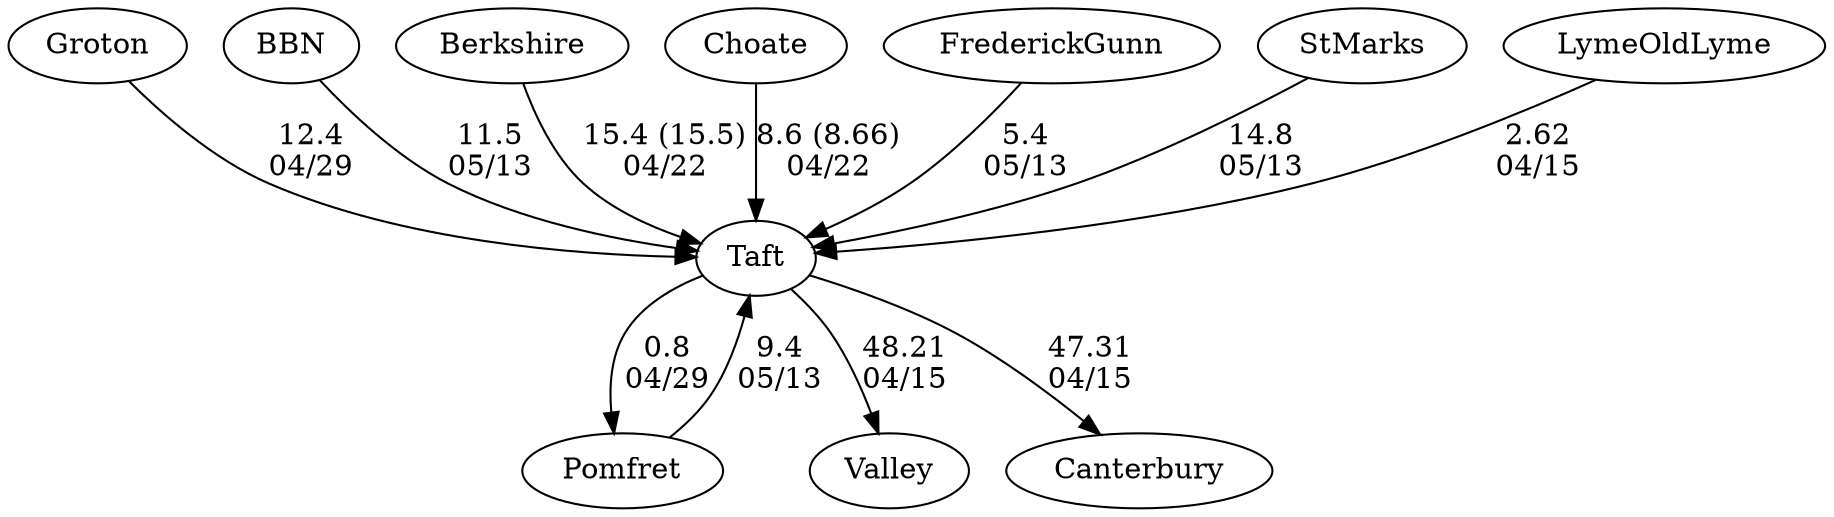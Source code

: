 digraph boys1foursTaft {Groton [URL="boys1foursTaftGroton.html"];Pomfret [URL="boys1foursTaftPomfret.html"];BBN [URL="boys1foursTaftBBN.html"];Berkshire [URL="boys1foursTaftBerkshire.html"];Valley [URL="boys1foursTaftValley.html"];Choate [URL="boys1foursTaftChoate.html"];FrederickGunn [URL="boys1foursTaftFrederickGunn.html"];StMarks [URL="boys1foursTaftStMarks.html"];LymeOldLyme [URL="boys1foursTaftLymeOldLyme.html"];Taft [URL="boys1foursTaftTaft.html"];Canterbury [URL="boys1foursTaftCanterbury.html"];Groton -> Taft[label="12.4
04/29", weight="88", tooltip="NEIRA Boys Fours,Pomfret v. Groton, Taft			
Distance: 1500M Conditions: No current. Occasional gusty cross/side wind of ~8-13 MPH throughout the races. Winds may have picked up just a bit as races progressed but it was variable throughout. Comments: Races alternated with girls. Order of boys races: B3, B4, B5, B2, B1.
None", URL="http://www.row2k.com/results/resultspage.cfm?UID=06436C78C6DB17E1D158607A2B127B2B&cat=1", random="random"]; 
Taft -> Pomfret[label="0.8
04/29", weight="100", tooltip="NEIRA Boys Fours,Pomfret v. Groton, Taft			
Distance: 1500M Conditions: No current. Occasional gusty cross/side wind of ~8-13 MPH throughout the races. Winds may have picked up just a bit as races progressed but it was variable throughout. Comments: Races alternated with girls. Order of boys races: B3, B4, B5, B2, B1.
None", URL="http://www.row2k.com/results/resultspage.cfm?UID=06436C78C6DB17E1D158607A2B127B2B&cat=1", random="random"]; 
StMarks -> Taft[label="14.8
05/13", weight="86", tooltip="NEIRA Boys & Girls Fours,du Pont Cup: Pomfret vs. BB&N, Gunn, St. Mark's, Taft, Miss Porter's, Winsor			
Distance: 1500M Conditions: No current. Very light tailwind to start; switched to a crossing headwind, which grew stronger during the middle of racing. Headwind was approximately 12MPH with variable and occasional gusts of ~17MPH. Winds diminished toward end of racing. Comments: 1st Varsity Boats win 2023 du Pont Cup. Congratulations St. Mark's Boys and Winsor Girls. Order of races: G6, B5/6, G5, B3, G4, B4, G3, B2, G2, B1, G1. Note: In the G3 race, Miss P's caught a boat-stopping crab after the 100M mark; the race continued.
None", URL="http://www.row2k.com/results/resultspage.cfm?UID=BE8584B4BAC0512B230EE3348E6AD50F&cat=5", random="random"]; 
BBN -> Taft[label="11.5
05/13", weight="89", tooltip="NEIRA Boys & Girls Fours,du Pont Cup: Pomfret vs. BB&N, Gunn, St. Mark's, Taft, Miss Porter's, Winsor			
Distance: 1500M Conditions: No current. Very light tailwind to start; switched to a crossing headwind, which grew stronger during the middle of racing. Headwind was approximately 12MPH with variable and occasional gusts of ~17MPH. Winds diminished toward end of racing. Comments: 1st Varsity Boats win 2023 du Pont Cup. Congratulations St. Mark's Boys and Winsor Girls. Order of races: G6, B5/6, G5, B3, G4, B4, G3, B2, G2, B1, G1. Note: In the G3 race, Miss P's caught a boat-stopping crab after the 100M mark; the race continued.
None", URL="http://www.row2k.com/results/resultspage.cfm?UID=BE8584B4BAC0512B230EE3348E6AD50F&cat=5", random="random"]; 
Pomfret -> Taft[label="9.4
05/13", weight="91", tooltip="NEIRA Boys & Girls Fours,du Pont Cup: Pomfret vs. BB&N, Gunn, St. Mark's, Taft, Miss Porter's, Winsor			
Distance: 1500M Conditions: No current. Very light tailwind to start; switched to a crossing headwind, which grew stronger during the middle of racing. Headwind was approximately 12MPH with variable and occasional gusts of ~17MPH. Winds diminished toward end of racing. Comments: 1st Varsity Boats win 2023 du Pont Cup. Congratulations St. Mark's Boys and Winsor Girls. Order of races: G6, B5/6, G5, B3, G4, B4, G3, B2, G2, B1, G1. Note: In the G3 race, Miss P's caught a boat-stopping crab after the 100M mark; the race continued.
None", URL="http://www.row2k.com/results/resultspage.cfm?UID=BE8584B4BAC0512B230EE3348E6AD50F&cat=5", random="random"]; 
FrederickGunn -> Taft[label="5.4
05/13", weight="95", tooltip="NEIRA Boys & Girls Fours,du Pont Cup: Pomfret vs. BB&N, Gunn, St. Mark's, Taft, Miss Porter's, Winsor			
Distance: 1500M Conditions: No current. Very light tailwind to start; switched to a crossing headwind, which grew stronger during the middle of racing. Headwind was approximately 12MPH with variable and occasional gusts of ~17MPH. Winds diminished toward end of racing. Comments: 1st Varsity Boats win 2023 du Pont Cup. Congratulations St. Mark's Boys and Winsor Girls. Order of races: G6, B5/6, G5, B3, G4, B4, G3, B2, G2, B1, G1. Note: In the G3 race, Miss P's caught a boat-stopping crab after the 100M mark; the race continued.
None", URL="http://www.row2k.com/results/resultspage.cfm?UID=BE8584B4BAC0512B230EE3348E6AD50F&cat=5", random="random"]; 
LymeOldLyme -> Taft[label="2.62
04/15", weight="98", tooltip="NEIRA Boys Fours,Taft, Lyme/Old Lyme, Canterbury, Valley Regional			
Distance: 1500 meters Conditions: 7-8mph cross tail wind. Comments: Thanks to Lyme/Old Lyme, Canterbury, and Valley for making the trip to Bantam Lake.
None", URL="http://www.row2k.com/results/resultspage.cfm?UID=365F3EBE7EA27CD7F3EF83DD42468130&cat=1", random="random"]; 
Taft -> Canterbury[label="47.31
04/15", weight="53", tooltip="NEIRA Boys Fours,Taft, Lyme/Old Lyme, Canterbury, Valley Regional			
Distance: 1500 meters Conditions: 7-8mph cross tail wind. Comments: Thanks to Lyme/Old Lyme, Canterbury, and Valley for making the trip to Bantam Lake.
None", URL="http://www.row2k.com/results/resultspage.cfm?UID=365F3EBE7EA27CD7F3EF83DD42468130&cat=1", random="random"]; 
Taft -> Valley[label="48.21
04/15", weight="52", tooltip="NEIRA Boys Fours,Taft, Lyme/Old Lyme, Canterbury, Valley Regional			
Distance: 1500 meters Conditions: 7-8mph cross tail wind. Comments: Thanks to Lyme/Old Lyme, Canterbury, and Valley for making the trip to Bantam Lake.
None", URL="http://www.row2k.com/results/resultspage.cfm?UID=365F3EBE7EA27CD7F3EF83DD42468130&cat=1", random="random"]; 
Berkshire -> Taft[label="15.4 (15.5)
04/22", weight="85", tooltip="NEIRA Boys & Girls Fours,Berkshire v. Taft & Choate			
Distance: 1490 M Conditions: Overcast, mid-50s. Variable, gusty wind; crosswind to quartering tail, 10-12 mph; mostly affecting latter half of the course. Comments: Great to have all three programs racing together again for the first time since 2019. Thanks to Choate and Taft for traveling and handling facilities issues.
None", URL="http://www.row2k.com/results/resultspage.cfm?UID=419D79B320ADFC7347A405B1AF3C51F0&cat=5", random="random"]; 
Choate -> Taft[label="8.6 (8.66)
04/22", weight="92", tooltip="NEIRA Boys & Girls Fours,Berkshire v. Taft & Choate			
Distance: 1490 M Conditions: Overcast, mid-50s. Variable, gusty wind; crosswind to quartering tail, 10-12 mph; mostly affecting latter half of the course. Comments: Great to have all three programs racing together again for the first time since 2019. Thanks to Choate and Taft for traveling and handling facilities issues.
None", URL="http://www.row2k.com/results/resultspage.cfm?UID=419D79B320ADFC7347A405B1AF3C51F0&cat=5", random="random"]}